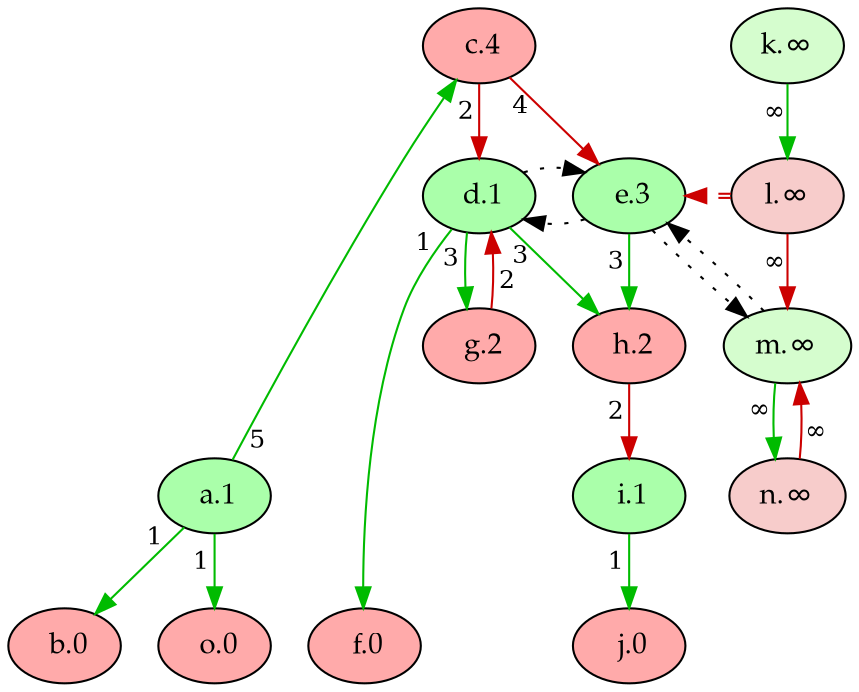 digraph {
    rankdir="TB"
    node [style=filled fontname="Palatino" fontsize=14]
    node [fillcolor="#AAFFAA"]
    "i" [label=" i.1"]
    "d" [label=" d.1"]
    "a" [label=" a.1"]
    "e" [label=" e.3"]
    node [fillcolor="#FFAAAA"]
    "b" [label=" b.0"]
    "f" [label=" f.0"]
    "j" [label=" j.0"]
    "o" [label=" o.0"]
    "g" [label=" g.2"]
    "h" [label=" h.2"]
    "c" [label=" c.4"]
    node [fillcolor="#d5fdce"]
    "k" [label="k.∞"]
    "m" [label="m.∞"]
    node [fillcolor="#f7cccb"]
    "l" [label="l.∞"]
    "n" [label="n.∞"]
    edge[labeldistance=1.5 fontsize=12]
    edge [color="#00BB00" style="solid" dir="forward" taillabel="∞"]
          "k" -> "l" 
          "m" -> "n" 
    edge [color="#CC0000" style="solid" dir="forward" taillabel="∞"]
          "l" -> "m" 
          "n" -> "m" 
    edge [color="#00BB00" style="solid" dir="forward" taillabel="1"]
          "a" -> "b" 
          "d" -> "f" 
          "i" -> "j" 
          "a" -> "o" 
    edge [color="#00BB00" style="solid" dir="forward" taillabel="3"]
          "e" -> "h" 
          "d" -> "g" 
          "d" -> "h" 
    edge [color="#00BB00" style="solid" dir="forward" taillabel="5"]
          "a" -> "c" 
    edge [color="#CC0000" style="solid" dir="forward" taillabel="2"]
          "c" -> "d" 
          "g" -> "d" 
          "h" -> "i" 
    edge [color="#CC0000" style="solid" dir="forward" taillabel="4"]
          "c" -> "e" 
    edge [color="#CC0000:#CC0000" style="dashed" dir="forward" taillabel="" constraint=false]
          "l" -> "e" 
    edge [color="black" style="dotted" dir="forward" taillabel="" constraint=false]
          "e" -> "m" 
          "e" -> "d" 
          "d" -> "e" 
          "m" -> "e" 
    {rank = max "b" "f" "j" "o"}
    {rank = min "c"}
}
